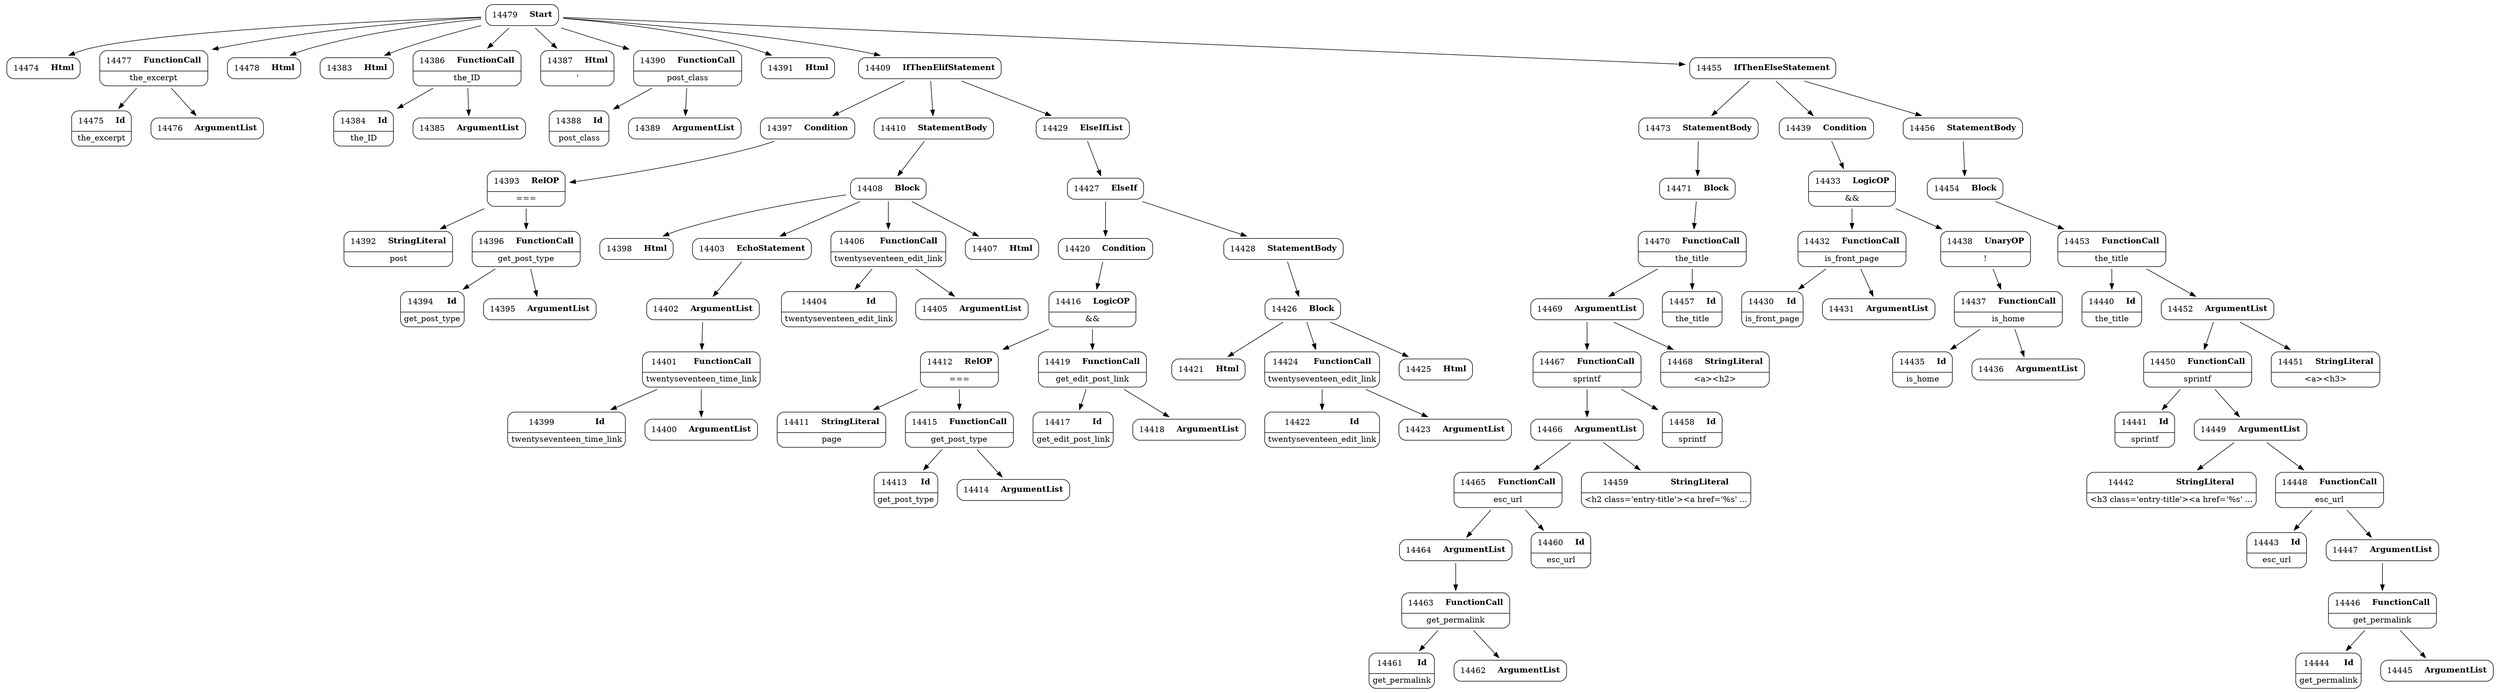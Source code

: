 digraph ast {
node [shape=none];
14464 [label=<<TABLE border='1' cellspacing='0' cellpadding='10' style='rounded' ><TR><TD border='0'>14464</TD><TD border='0'><B>ArgumentList</B></TD></TR></TABLE>>];
14464 -> 14463 [weight=2];
14465 [label=<<TABLE border='1' cellspacing='0' cellpadding='10' style='rounded' ><TR><TD border='0'>14465</TD><TD border='0'><B>FunctionCall</B></TD></TR><HR/><TR><TD border='0' cellpadding='5' colspan='2'>esc_url</TD></TR></TABLE>>];
14465 -> 14460 [weight=2];
14465 -> 14464 [weight=2];
14466 [label=<<TABLE border='1' cellspacing='0' cellpadding='10' style='rounded' ><TR><TD border='0'>14466</TD><TD border='0'><B>ArgumentList</B></TD></TR></TABLE>>];
14466 -> 14459 [weight=2];
14466 -> 14465 [weight=2];
14467 [label=<<TABLE border='1' cellspacing='0' cellpadding='10' style='rounded' ><TR><TD border='0'>14467</TD><TD border='0'><B>FunctionCall</B></TD></TR><HR/><TR><TD border='0' cellpadding='5' colspan='2'>sprintf</TD></TR></TABLE>>];
14467 -> 14458 [weight=2];
14467 -> 14466 [weight=2];
14468 [label=<<TABLE border='1' cellspacing='0' cellpadding='10' style='rounded' ><TR><TD border='0'>14468</TD><TD border='0'><B>StringLiteral</B></TD></TR><HR/><TR><TD border='0' cellpadding='5' colspan='2'>&lt;a&gt;&lt;h2&gt;</TD></TR></TABLE>>];
14469 [label=<<TABLE border='1' cellspacing='0' cellpadding='10' style='rounded' ><TR><TD border='0'>14469</TD><TD border='0'><B>ArgumentList</B></TD></TR></TABLE>>];
14469 -> 14467 [weight=2];
14469 -> 14468 [weight=2];
14470 [label=<<TABLE border='1' cellspacing='0' cellpadding='10' style='rounded' ><TR><TD border='0'>14470</TD><TD border='0'><B>FunctionCall</B></TD></TR><HR/><TR><TD border='0' cellpadding='5' colspan='2'>the_title</TD></TR></TABLE>>];
14470 -> 14457 [weight=2];
14470 -> 14469 [weight=2];
14471 [label=<<TABLE border='1' cellspacing='0' cellpadding='10' style='rounded' ><TR><TD border='0'>14471</TD><TD border='0'><B>Block</B></TD></TR></TABLE>>];
14471 -> 14470 [weight=2];
14473 [label=<<TABLE border='1' cellspacing='0' cellpadding='10' style='rounded' ><TR><TD border='0'>14473</TD><TD border='0'><B>StatementBody</B></TD></TR></TABLE>>];
14473 -> 14471 [weight=2];
14474 [label=<<TABLE border='1' cellspacing='0' cellpadding='10' style='rounded' ><TR><TD border='0'>14474</TD><TD border='0'><B>Html</B></TD></TR></TABLE>>];
14475 [label=<<TABLE border='1' cellspacing='0' cellpadding='10' style='rounded' ><TR><TD border='0'>14475</TD><TD border='0'><B>Id</B></TD></TR><HR/><TR><TD border='0' cellpadding='5' colspan='2'>the_excerpt</TD></TR></TABLE>>];
14476 [label=<<TABLE border='1' cellspacing='0' cellpadding='10' style='rounded' ><TR><TD border='0'>14476</TD><TD border='0'><B>ArgumentList</B></TD></TR></TABLE>>];
14477 [label=<<TABLE border='1' cellspacing='0' cellpadding='10' style='rounded' ><TR><TD border='0'>14477</TD><TD border='0'><B>FunctionCall</B></TD></TR><HR/><TR><TD border='0' cellpadding='5' colspan='2'>the_excerpt</TD></TR></TABLE>>];
14477 -> 14475 [weight=2];
14477 -> 14476 [weight=2];
14478 [label=<<TABLE border='1' cellspacing='0' cellpadding='10' style='rounded' ><TR><TD border='0'>14478</TD><TD border='0'><B>Html</B></TD></TR></TABLE>>];
14479 [label=<<TABLE border='1' cellspacing='0' cellpadding='10' style='rounded' ><TR><TD border='0'>14479</TD><TD border='0'><B>Start</B></TD></TR></TABLE>>];
14479 -> 14383 [weight=2];
14479 -> 14386 [weight=2];
14479 -> 14387 [weight=2];
14479 -> 14390 [weight=2];
14479 -> 14391 [weight=2];
14479 -> 14409 [weight=2];
14479 -> 14455 [weight=2];
14479 -> 14474 [weight=2];
14479 -> 14477 [weight=2];
14479 -> 14478 [weight=2];
14383 [label=<<TABLE border='1' cellspacing='0' cellpadding='10' style='rounded' ><TR><TD border='0'>14383</TD><TD border='0'><B>Html</B></TD></TR></TABLE>>];
14384 [label=<<TABLE border='1' cellspacing='0' cellpadding='10' style='rounded' ><TR><TD border='0'>14384</TD><TD border='0'><B>Id</B></TD></TR><HR/><TR><TD border='0' cellpadding='5' colspan='2'>the_ID</TD></TR></TABLE>>];
14385 [label=<<TABLE border='1' cellspacing='0' cellpadding='10' style='rounded' ><TR><TD border='0'>14385</TD><TD border='0'><B>ArgumentList</B></TD></TR></TABLE>>];
14386 [label=<<TABLE border='1' cellspacing='0' cellpadding='10' style='rounded' ><TR><TD border='0'>14386</TD><TD border='0'><B>FunctionCall</B></TD></TR><HR/><TR><TD border='0' cellpadding='5' colspan='2'>the_ID</TD></TR></TABLE>>];
14386 -> 14384 [weight=2];
14386 -> 14385 [weight=2];
14387 [label=<<TABLE border='1' cellspacing='0' cellpadding='10' style='rounded' ><TR><TD border='0'>14387</TD><TD border='0'><B>Html</B></TD></TR><HR/><TR><TD border='0' cellpadding='5' colspan='2'>'</TD></TR></TABLE>>];
14388 [label=<<TABLE border='1' cellspacing='0' cellpadding='10' style='rounded' ><TR><TD border='0'>14388</TD><TD border='0'><B>Id</B></TD></TR><HR/><TR><TD border='0' cellpadding='5' colspan='2'>post_class</TD></TR></TABLE>>];
14389 [label=<<TABLE border='1' cellspacing='0' cellpadding='10' style='rounded' ><TR><TD border='0'>14389</TD><TD border='0'><B>ArgumentList</B></TD></TR></TABLE>>];
14390 [label=<<TABLE border='1' cellspacing='0' cellpadding='10' style='rounded' ><TR><TD border='0'>14390</TD><TD border='0'><B>FunctionCall</B></TD></TR><HR/><TR><TD border='0' cellpadding='5' colspan='2'>post_class</TD></TR></TABLE>>];
14390 -> 14388 [weight=2];
14390 -> 14389 [weight=2];
14391 [label=<<TABLE border='1' cellspacing='0' cellpadding='10' style='rounded' ><TR><TD border='0'>14391</TD><TD border='0'><B>Html</B></TD></TR></TABLE>>];
14392 [label=<<TABLE border='1' cellspacing='0' cellpadding='10' style='rounded' ><TR><TD border='0'>14392</TD><TD border='0'><B>StringLiteral</B></TD></TR><HR/><TR><TD border='0' cellpadding='5' colspan='2'>post</TD></TR></TABLE>>];
14393 [label=<<TABLE border='1' cellspacing='0' cellpadding='10' style='rounded' ><TR><TD border='0'>14393</TD><TD border='0'><B>RelOP</B></TD></TR><HR/><TR><TD border='0' cellpadding='5' colspan='2'>===</TD></TR></TABLE>>];
14393 -> 14392 [weight=2];
14393 -> 14396 [weight=2];
14394 [label=<<TABLE border='1' cellspacing='0' cellpadding='10' style='rounded' ><TR><TD border='0'>14394</TD><TD border='0'><B>Id</B></TD></TR><HR/><TR><TD border='0' cellpadding='5' colspan='2'>get_post_type</TD></TR></TABLE>>];
14395 [label=<<TABLE border='1' cellspacing='0' cellpadding='10' style='rounded' ><TR><TD border='0'>14395</TD><TD border='0'><B>ArgumentList</B></TD></TR></TABLE>>];
14396 [label=<<TABLE border='1' cellspacing='0' cellpadding='10' style='rounded' ><TR><TD border='0'>14396</TD><TD border='0'><B>FunctionCall</B></TD></TR><HR/><TR><TD border='0' cellpadding='5' colspan='2'>get_post_type</TD></TR></TABLE>>];
14396 -> 14394 [weight=2];
14396 -> 14395 [weight=2];
14397 [label=<<TABLE border='1' cellspacing='0' cellpadding='10' style='rounded' ><TR><TD border='0'>14397</TD><TD border='0'><B>Condition</B></TD></TR></TABLE>>];
14397 -> 14393 [weight=2];
14398 [label=<<TABLE border='1' cellspacing='0' cellpadding='10' style='rounded' ><TR><TD border='0'>14398</TD><TD border='0'><B>Html</B></TD></TR></TABLE>>];
14399 [label=<<TABLE border='1' cellspacing='0' cellpadding='10' style='rounded' ><TR><TD border='0'>14399</TD><TD border='0'><B>Id</B></TD></TR><HR/><TR><TD border='0' cellpadding='5' colspan='2'>twentyseventeen_time_link</TD></TR></TABLE>>];
14400 [label=<<TABLE border='1' cellspacing='0' cellpadding='10' style='rounded' ><TR><TD border='0'>14400</TD><TD border='0'><B>ArgumentList</B></TD></TR></TABLE>>];
14401 [label=<<TABLE border='1' cellspacing='0' cellpadding='10' style='rounded' ><TR><TD border='0'>14401</TD><TD border='0'><B>FunctionCall</B></TD></TR><HR/><TR><TD border='0' cellpadding='5' colspan='2'>twentyseventeen_time_link</TD></TR></TABLE>>];
14401 -> 14399 [weight=2];
14401 -> 14400 [weight=2];
14402 [label=<<TABLE border='1' cellspacing='0' cellpadding='10' style='rounded' ><TR><TD border='0'>14402</TD><TD border='0'><B>ArgumentList</B></TD></TR></TABLE>>];
14402 -> 14401 [weight=2];
14403 [label=<<TABLE border='1' cellspacing='0' cellpadding='10' style='rounded' ><TR><TD border='0'>14403</TD><TD border='0'><B>EchoStatement</B></TD></TR></TABLE>>];
14403 -> 14402 [weight=2];
14404 [label=<<TABLE border='1' cellspacing='0' cellpadding='10' style='rounded' ><TR><TD border='0'>14404</TD><TD border='0'><B>Id</B></TD></TR><HR/><TR><TD border='0' cellpadding='5' colspan='2'>twentyseventeen_edit_link</TD></TR></TABLE>>];
14405 [label=<<TABLE border='1' cellspacing='0' cellpadding='10' style='rounded' ><TR><TD border='0'>14405</TD><TD border='0'><B>ArgumentList</B></TD></TR></TABLE>>];
14406 [label=<<TABLE border='1' cellspacing='0' cellpadding='10' style='rounded' ><TR><TD border='0'>14406</TD><TD border='0'><B>FunctionCall</B></TD></TR><HR/><TR><TD border='0' cellpadding='5' colspan='2'>twentyseventeen_edit_link</TD></TR></TABLE>>];
14406 -> 14404 [weight=2];
14406 -> 14405 [weight=2];
14407 [label=<<TABLE border='1' cellspacing='0' cellpadding='10' style='rounded' ><TR><TD border='0'>14407</TD><TD border='0'><B>Html</B></TD></TR></TABLE>>];
14408 [label=<<TABLE border='1' cellspacing='0' cellpadding='10' style='rounded' ><TR><TD border='0'>14408</TD><TD border='0'><B>Block</B></TD></TR></TABLE>>];
14408 -> 14398 [weight=2];
14408 -> 14403 [weight=2];
14408 -> 14406 [weight=2];
14408 -> 14407 [weight=2];
14409 [label=<<TABLE border='1' cellspacing='0' cellpadding='10' style='rounded' ><TR><TD border='0'>14409</TD><TD border='0'><B>IfThenElifStatement</B></TD></TR></TABLE>>];
14409 -> 14397 [weight=2];
14409 -> 14410 [weight=2];
14409 -> 14429 [weight=2];
14410 [label=<<TABLE border='1' cellspacing='0' cellpadding='10' style='rounded' ><TR><TD border='0'>14410</TD><TD border='0'><B>StatementBody</B></TD></TR></TABLE>>];
14410 -> 14408 [weight=2];
14411 [label=<<TABLE border='1' cellspacing='0' cellpadding='10' style='rounded' ><TR><TD border='0'>14411</TD><TD border='0'><B>StringLiteral</B></TD></TR><HR/><TR><TD border='0' cellpadding='5' colspan='2'>page</TD></TR></TABLE>>];
14412 [label=<<TABLE border='1' cellspacing='0' cellpadding='10' style='rounded' ><TR><TD border='0'>14412</TD><TD border='0'><B>RelOP</B></TD></TR><HR/><TR><TD border='0' cellpadding='5' colspan='2'>===</TD></TR></TABLE>>];
14412 -> 14411 [weight=2];
14412 -> 14415 [weight=2];
14413 [label=<<TABLE border='1' cellspacing='0' cellpadding='10' style='rounded' ><TR><TD border='0'>14413</TD><TD border='0'><B>Id</B></TD></TR><HR/><TR><TD border='0' cellpadding='5' colspan='2'>get_post_type</TD></TR></TABLE>>];
14414 [label=<<TABLE border='1' cellspacing='0' cellpadding='10' style='rounded' ><TR><TD border='0'>14414</TD><TD border='0'><B>ArgumentList</B></TD></TR></TABLE>>];
14415 [label=<<TABLE border='1' cellspacing='0' cellpadding='10' style='rounded' ><TR><TD border='0'>14415</TD><TD border='0'><B>FunctionCall</B></TD></TR><HR/><TR><TD border='0' cellpadding='5' colspan='2'>get_post_type</TD></TR></TABLE>>];
14415 -> 14413 [weight=2];
14415 -> 14414 [weight=2];
14416 [label=<<TABLE border='1' cellspacing='0' cellpadding='10' style='rounded' ><TR><TD border='0'>14416</TD><TD border='0'><B>LogicOP</B></TD></TR><HR/><TR><TD border='0' cellpadding='5' colspan='2'>&amp;&amp;</TD></TR></TABLE>>];
14416 -> 14412 [weight=2];
14416 -> 14419 [weight=2];
14417 [label=<<TABLE border='1' cellspacing='0' cellpadding='10' style='rounded' ><TR><TD border='0'>14417</TD><TD border='0'><B>Id</B></TD></TR><HR/><TR><TD border='0' cellpadding='5' colspan='2'>get_edit_post_link</TD></TR></TABLE>>];
14418 [label=<<TABLE border='1' cellspacing='0' cellpadding='10' style='rounded' ><TR><TD border='0'>14418</TD><TD border='0'><B>ArgumentList</B></TD></TR></TABLE>>];
14419 [label=<<TABLE border='1' cellspacing='0' cellpadding='10' style='rounded' ><TR><TD border='0'>14419</TD><TD border='0'><B>FunctionCall</B></TD></TR><HR/><TR><TD border='0' cellpadding='5' colspan='2'>get_edit_post_link</TD></TR></TABLE>>];
14419 -> 14417 [weight=2];
14419 -> 14418 [weight=2];
14420 [label=<<TABLE border='1' cellspacing='0' cellpadding='10' style='rounded' ><TR><TD border='0'>14420</TD><TD border='0'><B>Condition</B></TD></TR></TABLE>>];
14420 -> 14416 [weight=2];
14421 [label=<<TABLE border='1' cellspacing='0' cellpadding='10' style='rounded' ><TR><TD border='0'>14421</TD><TD border='0'><B>Html</B></TD></TR></TABLE>>];
14422 [label=<<TABLE border='1' cellspacing='0' cellpadding='10' style='rounded' ><TR><TD border='0'>14422</TD><TD border='0'><B>Id</B></TD></TR><HR/><TR><TD border='0' cellpadding='5' colspan='2'>twentyseventeen_edit_link</TD></TR></TABLE>>];
14423 [label=<<TABLE border='1' cellspacing='0' cellpadding='10' style='rounded' ><TR><TD border='0'>14423</TD><TD border='0'><B>ArgumentList</B></TD></TR></TABLE>>];
14424 [label=<<TABLE border='1' cellspacing='0' cellpadding='10' style='rounded' ><TR><TD border='0'>14424</TD><TD border='0'><B>FunctionCall</B></TD></TR><HR/><TR><TD border='0' cellpadding='5' colspan='2'>twentyseventeen_edit_link</TD></TR></TABLE>>];
14424 -> 14422 [weight=2];
14424 -> 14423 [weight=2];
14425 [label=<<TABLE border='1' cellspacing='0' cellpadding='10' style='rounded' ><TR><TD border='0'>14425</TD><TD border='0'><B>Html</B></TD></TR></TABLE>>];
14426 [label=<<TABLE border='1' cellspacing='0' cellpadding='10' style='rounded' ><TR><TD border='0'>14426</TD><TD border='0'><B>Block</B></TD></TR></TABLE>>];
14426 -> 14421 [weight=2];
14426 -> 14424 [weight=2];
14426 -> 14425 [weight=2];
14427 [label=<<TABLE border='1' cellspacing='0' cellpadding='10' style='rounded' ><TR><TD border='0'>14427</TD><TD border='0'><B>ElseIf</B></TD></TR></TABLE>>];
14427 -> 14420 [weight=2];
14427 -> 14428 [weight=2];
14428 [label=<<TABLE border='1' cellspacing='0' cellpadding='10' style='rounded' ><TR><TD border='0'>14428</TD><TD border='0'><B>StatementBody</B></TD></TR></TABLE>>];
14428 -> 14426 [weight=2];
14429 [label=<<TABLE border='1' cellspacing='0' cellpadding='10' style='rounded' ><TR><TD border='0'>14429</TD><TD border='0'><B>ElseIfList</B></TD></TR></TABLE>>];
14429 -> 14427 [weight=2];
14430 [label=<<TABLE border='1' cellspacing='0' cellpadding='10' style='rounded' ><TR><TD border='0'>14430</TD><TD border='0'><B>Id</B></TD></TR><HR/><TR><TD border='0' cellpadding='5' colspan='2'>is_front_page</TD></TR></TABLE>>];
14431 [label=<<TABLE border='1' cellspacing='0' cellpadding='10' style='rounded' ><TR><TD border='0'>14431</TD><TD border='0'><B>ArgumentList</B></TD></TR></TABLE>>];
14432 [label=<<TABLE border='1' cellspacing='0' cellpadding='10' style='rounded' ><TR><TD border='0'>14432</TD><TD border='0'><B>FunctionCall</B></TD></TR><HR/><TR><TD border='0' cellpadding='5' colspan='2'>is_front_page</TD></TR></TABLE>>];
14432 -> 14430 [weight=2];
14432 -> 14431 [weight=2];
14433 [label=<<TABLE border='1' cellspacing='0' cellpadding='10' style='rounded' ><TR><TD border='0'>14433</TD><TD border='0'><B>LogicOP</B></TD></TR><HR/><TR><TD border='0' cellpadding='5' colspan='2'>&amp;&amp;</TD></TR></TABLE>>];
14433 -> 14432 [weight=2];
14433 -> 14438 [weight=2];
14435 [label=<<TABLE border='1' cellspacing='0' cellpadding='10' style='rounded' ><TR><TD border='0'>14435</TD><TD border='0'><B>Id</B></TD></TR><HR/><TR><TD border='0' cellpadding='5' colspan='2'>is_home</TD></TR></TABLE>>];
14436 [label=<<TABLE border='1' cellspacing='0' cellpadding='10' style='rounded' ><TR><TD border='0'>14436</TD><TD border='0'><B>ArgumentList</B></TD></TR></TABLE>>];
14437 [label=<<TABLE border='1' cellspacing='0' cellpadding='10' style='rounded' ><TR><TD border='0'>14437</TD><TD border='0'><B>FunctionCall</B></TD></TR><HR/><TR><TD border='0' cellpadding='5' colspan='2'>is_home</TD></TR></TABLE>>];
14437 -> 14435 [weight=2];
14437 -> 14436 [weight=2];
14438 [label=<<TABLE border='1' cellspacing='0' cellpadding='10' style='rounded' ><TR><TD border='0'>14438</TD><TD border='0'><B>UnaryOP</B></TD></TR><HR/><TR><TD border='0' cellpadding='5' colspan='2'>!</TD></TR></TABLE>>];
14438 -> 14437 [weight=2];
14439 [label=<<TABLE border='1' cellspacing='0' cellpadding='10' style='rounded' ><TR><TD border='0'>14439</TD><TD border='0'><B>Condition</B></TD></TR></TABLE>>];
14439 -> 14433 [weight=2];
14440 [label=<<TABLE border='1' cellspacing='0' cellpadding='10' style='rounded' ><TR><TD border='0'>14440</TD><TD border='0'><B>Id</B></TD></TR><HR/><TR><TD border='0' cellpadding='5' colspan='2'>the_title</TD></TR></TABLE>>];
14441 [label=<<TABLE border='1' cellspacing='0' cellpadding='10' style='rounded' ><TR><TD border='0'>14441</TD><TD border='0'><B>Id</B></TD></TR><HR/><TR><TD border='0' cellpadding='5' colspan='2'>sprintf</TD></TR></TABLE>>];
14442 [label=<<TABLE border='1' cellspacing='0' cellpadding='10' style='rounded' ><TR><TD border='0'>14442</TD><TD border='0'><B>StringLiteral</B></TD></TR><HR/><TR><TD border='0' cellpadding='5' colspan='2'>&lt;h3 class='entry-title'&gt;&lt;a href='%s' ...</TD></TR></TABLE>>];
14443 [label=<<TABLE border='1' cellspacing='0' cellpadding='10' style='rounded' ><TR><TD border='0'>14443</TD><TD border='0'><B>Id</B></TD></TR><HR/><TR><TD border='0' cellpadding='5' colspan='2'>esc_url</TD></TR></TABLE>>];
14444 [label=<<TABLE border='1' cellspacing='0' cellpadding='10' style='rounded' ><TR><TD border='0'>14444</TD><TD border='0'><B>Id</B></TD></TR><HR/><TR><TD border='0' cellpadding='5' colspan='2'>get_permalink</TD></TR></TABLE>>];
14445 [label=<<TABLE border='1' cellspacing='0' cellpadding='10' style='rounded' ><TR><TD border='0'>14445</TD><TD border='0'><B>ArgumentList</B></TD></TR></TABLE>>];
14446 [label=<<TABLE border='1' cellspacing='0' cellpadding='10' style='rounded' ><TR><TD border='0'>14446</TD><TD border='0'><B>FunctionCall</B></TD></TR><HR/><TR><TD border='0' cellpadding='5' colspan='2'>get_permalink</TD></TR></TABLE>>];
14446 -> 14444 [weight=2];
14446 -> 14445 [weight=2];
14447 [label=<<TABLE border='1' cellspacing='0' cellpadding='10' style='rounded' ><TR><TD border='0'>14447</TD><TD border='0'><B>ArgumentList</B></TD></TR></TABLE>>];
14447 -> 14446 [weight=2];
14448 [label=<<TABLE border='1' cellspacing='0' cellpadding='10' style='rounded' ><TR><TD border='0'>14448</TD><TD border='0'><B>FunctionCall</B></TD></TR><HR/><TR><TD border='0' cellpadding='5' colspan='2'>esc_url</TD></TR></TABLE>>];
14448 -> 14443 [weight=2];
14448 -> 14447 [weight=2];
14449 [label=<<TABLE border='1' cellspacing='0' cellpadding='10' style='rounded' ><TR><TD border='0'>14449</TD><TD border='0'><B>ArgumentList</B></TD></TR></TABLE>>];
14449 -> 14442 [weight=2];
14449 -> 14448 [weight=2];
14450 [label=<<TABLE border='1' cellspacing='0' cellpadding='10' style='rounded' ><TR><TD border='0'>14450</TD><TD border='0'><B>FunctionCall</B></TD></TR><HR/><TR><TD border='0' cellpadding='5' colspan='2'>sprintf</TD></TR></TABLE>>];
14450 -> 14441 [weight=2];
14450 -> 14449 [weight=2];
14451 [label=<<TABLE border='1' cellspacing='0' cellpadding='10' style='rounded' ><TR><TD border='0'>14451</TD><TD border='0'><B>StringLiteral</B></TD></TR><HR/><TR><TD border='0' cellpadding='5' colspan='2'>&lt;a&gt;&lt;h3&gt;</TD></TR></TABLE>>];
14452 [label=<<TABLE border='1' cellspacing='0' cellpadding='10' style='rounded' ><TR><TD border='0'>14452</TD><TD border='0'><B>ArgumentList</B></TD></TR></TABLE>>];
14452 -> 14450 [weight=2];
14452 -> 14451 [weight=2];
14453 [label=<<TABLE border='1' cellspacing='0' cellpadding='10' style='rounded' ><TR><TD border='0'>14453</TD><TD border='0'><B>FunctionCall</B></TD></TR><HR/><TR><TD border='0' cellpadding='5' colspan='2'>the_title</TD></TR></TABLE>>];
14453 -> 14440 [weight=2];
14453 -> 14452 [weight=2];
14454 [label=<<TABLE border='1' cellspacing='0' cellpadding='10' style='rounded' ><TR><TD border='0'>14454</TD><TD border='0'><B>Block</B></TD></TR></TABLE>>];
14454 -> 14453 [weight=2];
14455 [label=<<TABLE border='1' cellspacing='0' cellpadding='10' style='rounded' ><TR><TD border='0'>14455</TD><TD border='0'><B>IfThenElseStatement</B></TD></TR></TABLE>>];
14455 -> 14439 [weight=2];
14455 -> 14456 [weight=2];
14455 -> 14473 [weight=2];
14456 [label=<<TABLE border='1' cellspacing='0' cellpadding='10' style='rounded' ><TR><TD border='0'>14456</TD><TD border='0'><B>StatementBody</B></TD></TR></TABLE>>];
14456 -> 14454 [weight=2];
14457 [label=<<TABLE border='1' cellspacing='0' cellpadding='10' style='rounded' ><TR><TD border='0'>14457</TD><TD border='0'><B>Id</B></TD></TR><HR/><TR><TD border='0' cellpadding='5' colspan='2'>the_title</TD></TR></TABLE>>];
14458 [label=<<TABLE border='1' cellspacing='0' cellpadding='10' style='rounded' ><TR><TD border='0'>14458</TD><TD border='0'><B>Id</B></TD></TR><HR/><TR><TD border='0' cellpadding='5' colspan='2'>sprintf</TD></TR></TABLE>>];
14459 [label=<<TABLE border='1' cellspacing='0' cellpadding='10' style='rounded' ><TR><TD border='0'>14459</TD><TD border='0'><B>StringLiteral</B></TD></TR><HR/><TR><TD border='0' cellpadding='5' colspan='2'>&lt;h2 class='entry-title'&gt;&lt;a href='%s' ...</TD></TR></TABLE>>];
14460 [label=<<TABLE border='1' cellspacing='0' cellpadding='10' style='rounded' ><TR><TD border='0'>14460</TD><TD border='0'><B>Id</B></TD></TR><HR/><TR><TD border='0' cellpadding='5' colspan='2'>esc_url</TD></TR></TABLE>>];
14461 [label=<<TABLE border='1' cellspacing='0' cellpadding='10' style='rounded' ><TR><TD border='0'>14461</TD><TD border='0'><B>Id</B></TD></TR><HR/><TR><TD border='0' cellpadding='5' colspan='2'>get_permalink</TD></TR></TABLE>>];
14462 [label=<<TABLE border='1' cellspacing='0' cellpadding='10' style='rounded' ><TR><TD border='0'>14462</TD><TD border='0'><B>ArgumentList</B></TD></TR></TABLE>>];
14463 [label=<<TABLE border='1' cellspacing='0' cellpadding='10' style='rounded' ><TR><TD border='0'>14463</TD><TD border='0'><B>FunctionCall</B></TD></TR><HR/><TR><TD border='0' cellpadding='5' colspan='2'>get_permalink</TD></TR></TABLE>>];
14463 -> 14461 [weight=2];
14463 -> 14462 [weight=2];
}
